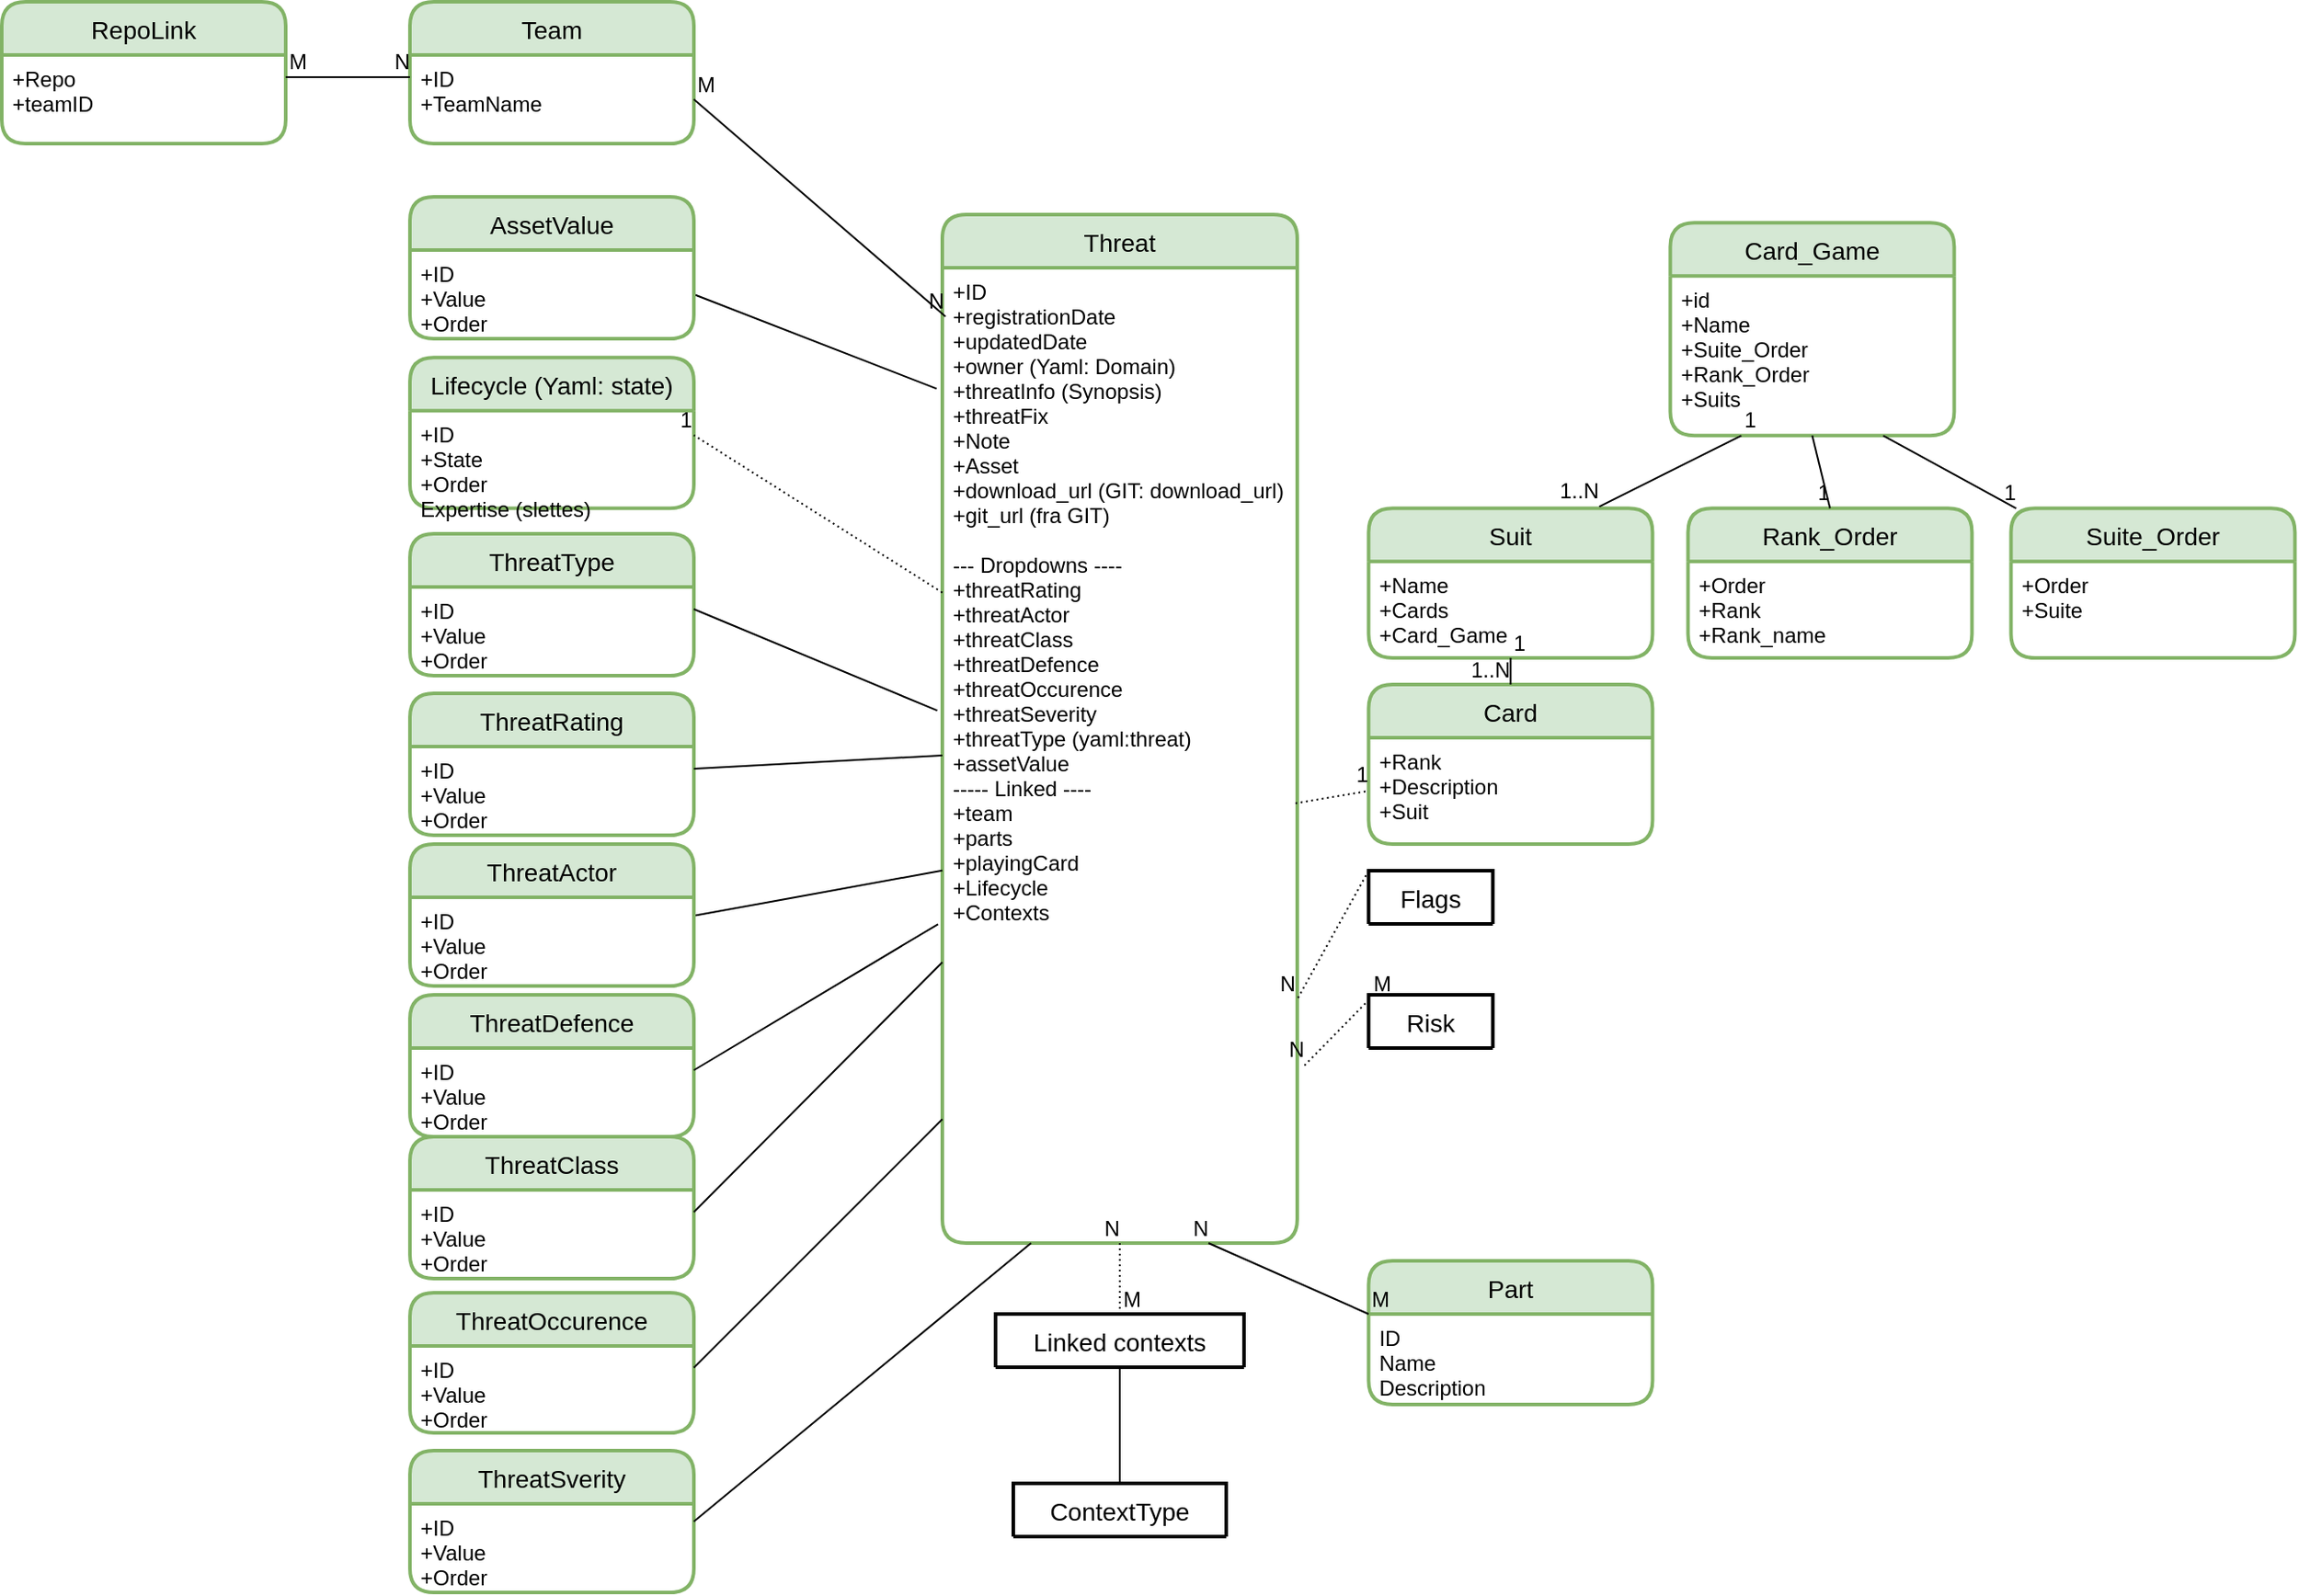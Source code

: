 <mxfile version="20.8.16" type="device"><diagram name="Page-1" id="efa7a0a1-bf9b-a30e-e6df-94a7791c09e9"><mxGraphModel dx="2954" dy="1238" grid="1" gridSize="10" guides="1" tooltips="1" connect="1" arrows="1" fold="1" page="1" pageScale="1" pageWidth="826" pageHeight="1169" background="none" math="0" shadow="0"><root><mxCell id="0"/><mxCell id="1" parent="0"/><mxCell id="UALD037GcpU8kBcaxw32-1" value="Suite_Order" style="swimlane;childLayout=stackLayout;horizontal=1;startSize=30;horizontalStack=0;rounded=1;fontSize=14;fontStyle=0;strokeWidth=2;resizeParent=0;resizeLast=1;shadow=0;dashed=0;align=center;fillColor=#d5e8d4;strokeColor=#82b366;" parent="1" vertex="1"><mxGeometry x="1492.22" y="485.66" width="160" height="84.34" as="geometry"/></mxCell><mxCell id="UALD037GcpU8kBcaxw32-2" value="+Order&#10;+Suite" style="align=left;strokeColor=none;fillColor=none;spacingLeft=4;fontSize=12;verticalAlign=top;resizable=0;rotatable=0;part=1;" parent="UALD037GcpU8kBcaxw32-1" vertex="1"><mxGeometry y="30" width="160" height="54.34" as="geometry"/></mxCell><mxCell id="UALD037GcpU8kBcaxw32-3" value="Rank_Order" style="swimlane;childLayout=stackLayout;horizontal=1;startSize=30;horizontalStack=0;rounded=1;fontSize=14;fontStyle=0;strokeWidth=2;resizeParent=0;resizeLast=1;shadow=0;dashed=0;align=center;fillColor=#d5e8d4;strokeColor=#82b366;" parent="1" vertex="1"><mxGeometry x="1310.22" y="485.66" width="160" height="84.34" as="geometry"><mxRectangle x="340" y="870" width="120" height="30" as="alternateBounds"/></mxGeometry></mxCell><mxCell id="UALD037GcpU8kBcaxw32-4" value="+Order&#10;+Rank&#10;+Rank_name" style="align=left;strokeColor=none;fillColor=none;spacingLeft=4;fontSize=12;verticalAlign=top;resizable=0;rotatable=0;part=1;" parent="UALD037GcpU8kBcaxw32-3" vertex="1"><mxGeometry y="30" width="160" height="54.34" as="geometry"/></mxCell><mxCell id="UALD037GcpU8kBcaxw32-5" value="Suit" style="swimlane;childLayout=stackLayout;horizontal=1;startSize=30;horizontalStack=0;rounded=1;fontSize=14;fontStyle=0;strokeWidth=2;resizeParent=0;resizeLast=1;shadow=0;dashed=0;align=center;fillColor=#d5e8d4;strokeColor=#82b366;" parent="1" vertex="1"><mxGeometry x="1130.22" y="485.66" width="160" height="84.34" as="geometry"/></mxCell><mxCell id="UALD037GcpU8kBcaxw32-6" value="+Name&#10;+Cards&#10;+Card_Game" style="align=left;strokeColor=none;fillColor=none;spacingLeft=4;fontSize=12;verticalAlign=top;resizable=0;rotatable=0;part=1;" parent="UALD037GcpU8kBcaxw32-5" vertex="1"><mxGeometry y="30" width="160" height="54.34" as="geometry"/></mxCell><mxCell id="UALD037GcpU8kBcaxw32-7" value="Card" style="swimlane;childLayout=stackLayout;horizontal=1;startSize=30;horizontalStack=0;rounded=1;fontSize=14;fontStyle=0;strokeWidth=2;resizeParent=0;resizeLast=1;shadow=0;dashed=0;align=center;fillColor=#d5e8d4;strokeColor=#82b366;" parent="1" vertex="1"><mxGeometry x="1130.22" y="585" width="160" height="90" as="geometry"/></mxCell><mxCell id="UALD037GcpU8kBcaxw32-8" value="+Rank&#10;+Description&#10;+Suit" style="align=left;strokeColor=none;fillColor=none;spacingLeft=4;fontSize=12;verticalAlign=top;resizable=0;rotatable=0;part=1;" parent="UALD037GcpU8kBcaxw32-7" vertex="1"><mxGeometry y="30" width="160" height="60" as="geometry"/></mxCell><mxCell id="UALD037GcpU8kBcaxw32-48" style="edgeStyle=orthogonalEdgeStyle;rounded=0;orthogonalLoop=1;jettySize=auto;html=1;exitX=0.5;exitY=1;exitDx=0;exitDy=0;" parent="UALD037GcpU8kBcaxw32-7" source="UALD037GcpU8kBcaxw32-8" target="UALD037GcpU8kBcaxw32-8" edge="1"><mxGeometry relative="1" as="geometry"/></mxCell><mxCell id="UALD037GcpU8kBcaxw32-10" value="Card_Game" style="swimlane;childLayout=stackLayout;horizontal=1;startSize=30;horizontalStack=0;rounded=1;fontSize=14;fontStyle=0;strokeWidth=2;resizeParent=0;resizeLast=1;shadow=0;dashed=0;align=center;fillColor=#d5e8d4;strokeColor=#82b366;" parent="1" vertex="1"><mxGeometry x="1300.22" y="324.66" width="160" height="120" as="geometry"><mxRectangle x="90" y="860" width="120" height="30" as="alternateBounds"/></mxGeometry></mxCell><mxCell id="UALD037GcpU8kBcaxw32-11" value="+id&#10;+Name&#10;+Suite_Order&#10;+Rank_Order&#10;+Suits" style="align=left;strokeColor=none;fillColor=none;spacingLeft=4;fontSize=12;verticalAlign=top;resizable=0;rotatable=0;part=1;" parent="UALD037GcpU8kBcaxw32-10" vertex="1"><mxGeometry y="30" width="160" height="90" as="geometry"/></mxCell><mxCell id="UALD037GcpU8kBcaxw32-31" value="Threat" style="swimlane;childLayout=stackLayout;horizontal=1;startSize=30;horizontalStack=0;rounded=1;fontSize=14;fontStyle=0;strokeWidth=2;resizeParent=0;resizeLast=1;shadow=0;dashed=0;align=center;fillColor=#d5e8d4;strokeColor=#82b366;" parent="1" vertex="1"><mxGeometry x="890" y="320" width="200" height="580" as="geometry"/></mxCell><mxCell id="UALD037GcpU8kBcaxw32-32" value="+ID&#10;+registrationDate&#10;+updatedDate&#10;+owner (Yaml: Domain)&#10;+threatInfo (Synopsis)&#10;+threatFix&#10;+Note&#10;+Asset&#10;+download_url (GIT: download_url)&#10;+git_url (fra GIT)&#10;&#10;--- Dropdowns ----&#10;+threatRating&#10;+threatActor&#10;+threatClass&#10;+threatDefence&#10;+threatOccurence&#10;+threatSeverity&#10;+threatType (yaml:threat)&#10;+assetValue&#10;----- Linked ----&#10;+team&#10;+parts&#10;+playingCard&#10;+Lifecycle&#10;+Contexts&#10;" style="align=left;strokeColor=none;fillColor=none;spacingLeft=4;fontSize=12;verticalAlign=top;resizable=0;rotatable=0;part=1;" parent="UALD037GcpU8kBcaxw32-31" vertex="1"><mxGeometry y="30" width="200" height="550" as="geometry"/></mxCell><mxCell id="UALD037GcpU8kBcaxw32-34" value="Risk" style="swimlane;childLayout=stackLayout;horizontal=1;startSize=30;horizontalStack=0;rounded=1;fontSize=14;fontStyle=0;strokeWidth=2;resizeParent=0;resizeLast=1;shadow=0;dashed=0;align=center;" parent="1" vertex="1" collapsed="1"><mxGeometry x="1130.22" y="760" width="70" height="30" as="geometry"><mxRectangle x="1130.22" y="760" width="160" height="140" as="alternateBounds"/></mxGeometry></mxCell><mxCell id="UALD037GcpU8kBcaxw32-35" value="ID&#10;+riskTreatment (Yaml:Risk)&#10;+riskDecider&#10;+riskOwner&#10;+riskControl&#10;+riskType&#10;+ThreatID" style="align=left;strokeColor=none;fillColor=none;spacingLeft=4;fontSize=12;verticalAlign=top;resizable=0;rotatable=0;part=1;" parent="UALD037GcpU8kBcaxw32-34" vertex="1"><mxGeometry y="30" width="160" height="110" as="geometry"/></mxCell><mxCell id="UALD037GcpU8kBcaxw32-38" value="Lifecycle (Yaml: state)" style="swimlane;childLayout=stackLayout;horizontal=1;startSize=30;horizontalStack=0;rounded=1;fontSize=14;fontStyle=0;strokeWidth=2;resizeParent=0;resizeLast=1;shadow=0;dashed=0;align=center;fillColor=#d5e8d4;strokeColor=#82b366;" parent="1" vertex="1"><mxGeometry x="590" y="400.66" width="160" height="85" as="geometry"/></mxCell><mxCell id="UALD037GcpU8kBcaxw32-39" value="+ID&#10;+State&#10;+Order&#10;Expertise (slettes)" style="align=left;strokeColor=none;fillColor=none;spacingLeft=4;fontSize=12;verticalAlign=top;resizable=0;rotatable=0;part=1;" parent="UALD037GcpU8kBcaxw32-38" vertex="1"><mxGeometry y="30" width="160" height="55" as="geometry"/></mxCell><mxCell id="UALD037GcpU8kBcaxw32-42" value="Flags" style="swimlane;childLayout=stackLayout;horizontal=1;startSize=30;horizontalStack=0;rounded=1;fontSize=14;fontStyle=0;strokeWidth=2;resizeParent=0;resizeLast=1;shadow=0;dashed=0;align=center;" parent="1" vertex="1" collapsed="1"><mxGeometry x="1130.22" y="690" width="70" height="30" as="geometry"><mxRectangle x="1130.22" y="690" width="160" height="60" as="alternateBounds"/></mxGeometry></mxCell><mxCell id="UALD037GcpU8kBcaxw32-43" value="Flag" style="align=left;strokeColor=none;fillColor=none;spacingLeft=4;fontSize=12;verticalAlign=top;resizable=0;rotatable=0;part=1;" parent="UALD037GcpU8kBcaxw32-42" vertex="1"><mxGeometry y="30" width="160" height="30" as="geometry"/></mxCell><mxCell id="UALD037GcpU8kBcaxw32-44" value="Linked contexts" style="swimlane;childLayout=stackLayout;horizontal=1;startSize=30;horizontalStack=0;rounded=1;fontSize=14;fontStyle=0;strokeWidth=2;resizeParent=0;resizeLast=1;shadow=0;dashed=0;align=center;" parent="1" vertex="1" collapsed="1"><mxGeometry x="920" y="940" width="140" height="30" as="geometry"><mxRectangle x="920" y="940" width="160" height="81" as="alternateBounds"/></mxGeometry></mxCell><mxCell id="UALD037GcpU8kBcaxw32-45" value="ID&#10;Type&#10;Context" style="align=left;strokeColor=none;fillColor=none;spacingLeft=4;fontSize=12;verticalAlign=top;resizable=0;rotatable=0;part=1;" parent="UALD037GcpU8kBcaxw32-44" vertex="1"><mxGeometry y="30" width="160" height="51" as="geometry"/></mxCell><mxCell id="UALD037GcpU8kBcaxw32-49" value="Team" style="swimlane;childLayout=stackLayout;horizontal=1;startSize=30;horizontalStack=0;rounded=1;fontSize=14;fontStyle=0;strokeWidth=2;resizeParent=0;resizeLast=1;shadow=0;dashed=0;align=center;fillColor=#d5e8d4;strokeColor=#82b366;" parent="1" vertex="1"><mxGeometry x="590" y="200" width="160" height="80" as="geometry"/></mxCell><mxCell id="UALD037GcpU8kBcaxw32-50" value="+ID&#10;+TeamName" style="align=left;strokeColor=none;fillColor=none;spacingLeft=4;fontSize=12;verticalAlign=top;resizable=0;rotatable=0;part=1;" parent="UALD037GcpU8kBcaxw32-49" vertex="1"><mxGeometry y="30" width="160" height="50" as="geometry"/></mxCell><mxCell id="UALD037GcpU8kBcaxw32-55" value="" style="endArrow=none;html=1;rounded=0;dashed=1;dashPattern=1 2;exitX=0;exitY=0.333;exitDx=0;exitDy=0;entryX=1;entryY=0.25;entryDx=0;entryDy=0;exitPerimeter=0;" parent="1" source="UALD037GcpU8kBcaxw32-32" target="UALD037GcpU8kBcaxw32-39" edge="1"><mxGeometry relative="1" as="geometry"><mxPoint x="1020" y="900" as="sourcePoint"/><mxPoint x="1180" y="900" as="targetPoint"/></mxGeometry></mxCell><mxCell id="UALD037GcpU8kBcaxw32-56" value="1" style="resizable=0;html=1;align=right;verticalAlign=bottom;" parent="UALD037GcpU8kBcaxw32-55" connectable="0" vertex="1"><mxGeometry x="1" relative="1" as="geometry"/></mxCell><mxCell id="UALD037GcpU8kBcaxw32-62" value="" style="endArrow=none;html=1;rounded=0;exitX=0.75;exitY=1;exitDx=0;exitDy=0;" parent="1" source="UALD037GcpU8kBcaxw32-11" target="UALD037GcpU8kBcaxw32-1" edge="1"><mxGeometry relative="1" as="geometry"><mxPoint x="1120.22" y="794.66" as="sourcePoint"/><mxPoint x="1280.22" y="794.66" as="targetPoint"/></mxGeometry></mxCell><mxCell id="UALD037GcpU8kBcaxw32-63" value="" style="resizable=0;html=1;align=left;verticalAlign=bottom;" parent="UALD037GcpU8kBcaxw32-62" connectable="0" vertex="1"><mxGeometry x="-1" relative="1" as="geometry"/></mxCell><mxCell id="UALD037GcpU8kBcaxw32-64" value="1" style="resizable=0;html=1;align=right;verticalAlign=bottom;" parent="UALD037GcpU8kBcaxw32-62" connectable="0" vertex="1"><mxGeometry x="1" relative="1" as="geometry"/></mxCell><mxCell id="UALD037GcpU8kBcaxw32-65" value="" style="endArrow=none;html=1;rounded=0;entryX=0.5;entryY=0;entryDx=0;entryDy=0;exitX=0.5;exitY=1;exitDx=0;exitDy=0;" parent="1" source="UALD037GcpU8kBcaxw32-11" target="UALD037GcpU8kBcaxw32-3" edge="1"><mxGeometry relative="1" as="geometry"><mxPoint x="1320.22" y="535.66" as="sourcePoint"/><mxPoint x="1410.22" y="428.16" as="targetPoint"/></mxGeometry></mxCell><mxCell id="UALD037GcpU8kBcaxw32-66" value="" style="resizable=0;html=1;align=left;verticalAlign=bottom;" parent="UALD037GcpU8kBcaxw32-65" connectable="0" vertex="1"><mxGeometry x="-1" relative="1" as="geometry"/></mxCell><mxCell id="UALD037GcpU8kBcaxw32-67" value="1" style="resizable=0;html=1;align=right;verticalAlign=bottom;" parent="UALD037GcpU8kBcaxw32-65" connectable="0" vertex="1"><mxGeometry x="1" relative="1" as="geometry"/></mxCell><mxCell id="UALD037GcpU8kBcaxw32-68" value="" style="endArrow=none;html=1;rounded=0;exitX=0.25;exitY=1;exitDx=0;exitDy=0;" parent="1" source="UALD037GcpU8kBcaxw32-11" edge="1"><mxGeometry relative="1" as="geometry"><mxPoint x="1320.22" y="554.65" as="sourcePoint"/><mxPoint x="1260.22" y="484.66" as="targetPoint"/></mxGeometry></mxCell><mxCell id="UALD037GcpU8kBcaxw32-69" value="1" style="resizable=0;html=1;align=left;verticalAlign=bottom;" parent="UALD037GcpU8kBcaxw32-68" connectable="0" vertex="1"><mxGeometry x="-1" relative="1" as="geometry"/></mxCell><mxCell id="UALD037GcpU8kBcaxw32-70" value="1..N" style="resizable=0;html=1;align=right;verticalAlign=bottom;" parent="UALD037GcpU8kBcaxw32-68" connectable="0" vertex="1"><mxGeometry x="1" relative="1" as="geometry"/></mxCell><mxCell id="UALD037GcpU8kBcaxw32-71" value="" style="endArrow=none;html=1;rounded=0;exitX=0.5;exitY=1;exitDx=0;exitDy=0;entryX=0.5;entryY=0;entryDx=0;entryDy=0;" parent="1" source="UALD037GcpU8kBcaxw32-6" target="UALD037GcpU8kBcaxw32-7" edge="1"><mxGeometry relative="1" as="geometry"><mxPoint x="1320.22" y="603.16" as="sourcePoint"/><mxPoint x="1410.22" y="692.04" as="targetPoint"/></mxGeometry></mxCell><mxCell id="UALD037GcpU8kBcaxw32-72" value="1" style="resizable=0;html=1;align=left;verticalAlign=bottom;" parent="UALD037GcpU8kBcaxw32-71" connectable="0" vertex="1"><mxGeometry x="-1" relative="1" as="geometry"/></mxCell><mxCell id="UALD037GcpU8kBcaxw32-73" value="1..N" style="resizable=0;html=1;align=right;verticalAlign=bottom;" parent="UALD037GcpU8kBcaxw32-71" connectable="0" vertex="1"><mxGeometry x="1" relative="1" as="geometry"/></mxCell><mxCell id="UALD037GcpU8kBcaxw32-78" value="" style="endArrow=none;html=1;rounded=0;dashed=1;dashPattern=1 2;elbow=vertical;exitX=0;exitY=0;exitDx=0;exitDy=0;entryX=1;entryY=0.75;entryDx=0;entryDy=0;" parent="1" source="UALD037GcpU8kBcaxw32-43" target="UALD037GcpU8kBcaxw32-32" edge="1"><mxGeometry relative="1" as="geometry"><mxPoint x="710" y="830" as="sourcePoint"/><mxPoint x="870" y="830" as="targetPoint"/></mxGeometry></mxCell><mxCell id="UALD037GcpU8kBcaxw32-79" value="N" style="resizable=0;html=1;align=right;verticalAlign=bottom;" parent="UALD037GcpU8kBcaxw32-78" connectable="0" vertex="1"><mxGeometry x="1" relative="1" as="geometry"/></mxCell><mxCell id="UALD037GcpU8kBcaxw32-85" value="" style="endArrow=none;html=1;rounded=0;dashed=1;dashPattern=1 2;elbow=vertical;entryX=0;entryY=0.5;entryDx=0;entryDy=0;exitX=0.995;exitY=0.549;exitDx=0;exitDy=0;exitPerimeter=0;" parent="1" source="UALD037GcpU8kBcaxw32-32" target="UALD037GcpU8kBcaxw32-8" edge="1"><mxGeometry relative="1" as="geometry"><mxPoint x="1130" y="420" as="sourcePoint"/><mxPoint x="1290" y="420" as="targetPoint"/></mxGeometry></mxCell><mxCell id="UALD037GcpU8kBcaxw32-86" value="1" style="resizable=0;html=1;align=right;verticalAlign=bottom;" parent="UALD037GcpU8kBcaxw32-85" connectable="0" vertex="1"><mxGeometry x="1" relative="1" as="geometry"/></mxCell><mxCell id="UALD037GcpU8kBcaxw32-89" value="" style="endArrow=none;html=1;rounded=0;elbow=vertical;exitX=1;exitY=0.5;exitDx=0;exitDy=0;entryX=0.009;entryY=0.05;entryDx=0;entryDy=0;entryPerimeter=0;" parent="1" source="UALD037GcpU8kBcaxw32-50" target="UALD037GcpU8kBcaxw32-32" edge="1"><mxGeometry relative="1" as="geometry"><mxPoint x="600" y="580" as="sourcePoint"/><mxPoint x="760" y="580" as="targetPoint"/></mxGeometry></mxCell><mxCell id="UALD037GcpU8kBcaxw32-90" value="M" style="resizable=0;html=1;align=left;verticalAlign=bottom;" parent="UALD037GcpU8kBcaxw32-89" connectable="0" vertex="1"><mxGeometry x="-1" relative="1" as="geometry"/></mxCell><mxCell id="UALD037GcpU8kBcaxw32-91" value="N" style="resizable=0;html=1;align=right;verticalAlign=bottom;" parent="UALD037GcpU8kBcaxw32-89" connectable="0" vertex="1"><mxGeometry x="1" relative="1" as="geometry"/></mxCell><mxCell id="UALD037GcpU8kBcaxw32-93" value="" style="endArrow=none;html=1;rounded=0;dashed=1;dashPattern=1 2;elbow=vertical;exitX=0.004;exitY=0.089;exitDx=0;exitDy=0;exitPerimeter=0;entryX=1.02;entryY=0.818;entryDx=0;entryDy=0;entryPerimeter=0;" parent="1" source="UALD037GcpU8kBcaxw32-35" target="UALD037GcpU8kBcaxw32-32" edge="1"><mxGeometry relative="1" as="geometry"><mxPoint x="460" y="600" as="sourcePoint"/><mxPoint x="620" y="600" as="targetPoint"/></mxGeometry></mxCell><mxCell id="UALD037GcpU8kBcaxw32-94" value="M" style="resizable=0;html=1;align=left;verticalAlign=bottom;" parent="UALD037GcpU8kBcaxw32-93" connectable="0" vertex="1"><mxGeometry x="-1" relative="1" as="geometry"/></mxCell><mxCell id="UALD037GcpU8kBcaxw32-95" value="N" style="resizable=0;html=1;align=right;verticalAlign=bottom;" parent="UALD037GcpU8kBcaxw32-93" connectable="0" vertex="1"><mxGeometry x="1" relative="1" as="geometry"/></mxCell><mxCell id="UALD037GcpU8kBcaxw32-97" value="Part" style="swimlane;childLayout=stackLayout;horizontal=1;startSize=30;horizontalStack=0;rounded=1;fontSize=14;fontStyle=0;strokeWidth=2;resizeParent=0;resizeLast=1;shadow=0;dashed=0;align=center;fillColor=#d5e8d4;strokeColor=#82b366;" parent="1" vertex="1"><mxGeometry x="1130.22" y="910" width="160" height="81" as="geometry"/></mxCell><mxCell id="UALD037GcpU8kBcaxw32-98" value="ID&#10;Name&#10;Description" style="align=left;strokeColor=none;fillColor=none;spacingLeft=4;fontSize=12;verticalAlign=top;resizable=0;rotatable=0;part=1;" parent="UALD037GcpU8kBcaxw32-97" vertex="1"><mxGeometry y="30" width="160" height="51" as="geometry"/></mxCell><mxCell id="UALD037GcpU8kBcaxw32-101" value="" style="endArrow=none;html=1;rounded=0;elbow=vertical;entryX=0.75;entryY=1;entryDx=0;entryDy=0;exitX=0;exitY=0;exitDx=0;exitDy=0;" parent="1" source="UALD037GcpU8kBcaxw32-98" target="UALD037GcpU8kBcaxw32-32" edge="1"><mxGeometry relative="1" as="geometry"><mxPoint x="1150" y="1382.5" as="sourcePoint"/><mxPoint x="1221.44" y="960.0" as="targetPoint"/></mxGeometry></mxCell><mxCell id="UALD037GcpU8kBcaxw32-102" value="M" style="resizable=0;html=1;align=left;verticalAlign=bottom;" parent="UALD037GcpU8kBcaxw32-101" connectable="0" vertex="1"><mxGeometry x="-1" relative="1" as="geometry"/></mxCell><mxCell id="UALD037GcpU8kBcaxw32-103" value="N" style="resizable=0;html=1;align=right;verticalAlign=bottom;" parent="UALD037GcpU8kBcaxw32-101" connectable="0" vertex="1"><mxGeometry x="1" relative="1" as="geometry"/></mxCell><mxCell id="UALD037GcpU8kBcaxw32-106" value="ContextType" style="swimlane;childLayout=stackLayout;horizontal=1;startSize=30;horizontalStack=0;rounded=1;fontSize=14;fontStyle=0;strokeWidth=2;resizeParent=0;resizeLast=1;shadow=0;dashed=0;align=center;" parent="1" vertex="1" collapsed="1"><mxGeometry x="930" y="1035.5" width="120" height="30" as="geometry"><mxRectangle x="930" y="1035.5" width="160" height="150" as="alternateBounds"/></mxGeometry></mxCell><mxCell id="UALD037GcpU8kBcaxw32-107" value="ID&#10;Type:&#10;  historic&#10;  infer&#10;  basis&#10;  check&#10;  validity" style="align=left;strokeColor=none;fillColor=none;spacingLeft=4;fontSize=12;verticalAlign=top;resizable=0;rotatable=0;part=1;" parent="UALD037GcpU8kBcaxw32-106" vertex="1"><mxGeometry y="30" width="160" height="120" as="geometry"/></mxCell><mxCell id="UALD037GcpU8kBcaxw32-108" value="" style="endArrow=none;html=1;rounded=0;elbow=vertical;entryX=0.5;entryY=1;entryDx=0;entryDy=0;exitX=0.5;exitY=0;exitDx=0;exitDy=0;" parent="1" source="UALD037GcpU8kBcaxw32-106" target="UALD037GcpU8kBcaxw32-45" edge="1"><mxGeometry relative="1" as="geometry"><mxPoint x="370" y="825.5" as="sourcePoint"/><mxPoint x="530" y="825.5" as="targetPoint"/></mxGeometry></mxCell><mxCell id="UALD037GcpU8kBcaxw32-109" value="" style="endArrow=none;html=1;rounded=0;dashed=1;dashPattern=1 2;elbow=vertical;entryX=0.5;entryY=1;entryDx=0;entryDy=0;exitX=0.5;exitY=0;exitDx=0;exitDy=0;" parent="1" source="UALD037GcpU8kBcaxw32-44" target="UALD037GcpU8kBcaxw32-32" edge="1"><mxGeometry relative="1" as="geometry"><mxPoint x="800" y="990" as="sourcePoint"/><mxPoint x="960" y="990" as="targetPoint"/></mxGeometry></mxCell><mxCell id="UALD037GcpU8kBcaxw32-110" value="M" style="resizable=0;html=1;align=left;verticalAlign=bottom;" parent="UALD037GcpU8kBcaxw32-109" connectable="0" vertex="1"><mxGeometry x="-1" relative="1" as="geometry"/></mxCell><mxCell id="UALD037GcpU8kBcaxw32-111" value="N" style="resizable=0;html=1;align=right;verticalAlign=bottom;" parent="UALD037GcpU8kBcaxw32-109" connectable="0" vertex="1"><mxGeometry x="1" relative="1" as="geometry"/></mxCell><mxCell id="UALD037GcpU8kBcaxw32-115" value="" style="endArrow=none;html=1;rounded=0;elbow=vertical;entryX=-0.016;entryY=0.124;entryDx=0;entryDy=0;exitX=1;exitY=0.5;exitDx=0;exitDy=0;entryPerimeter=0;" parent="1" source="K-MpLEoR9aAIS7FQj02K-4" target="UALD037GcpU8kBcaxw32-32" edge="1"><mxGeometry relative="1" as="geometry"><mxPoint x="759.95" y="376" as="sourcePoint"/><mxPoint x="529.95" y="550" as="targetPoint"/></mxGeometry></mxCell><mxCell id="UALD037GcpU8kBcaxw32-116" value="ThreatType" style="swimlane;childLayout=stackLayout;horizontal=1;startSize=30;horizontalStack=0;rounded=1;fontSize=14;fontStyle=0;strokeWidth=2;resizeParent=0;resizeLast=1;shadow=0;dashed=0;align=center;fillColor=#d5e8d4;strokeColor=#82b366;" parent="1" vertex="1"><mxGeometry x="590" y="500" width="160" height="80" as="geometry"/></mxCell><mxCell id="UALD037GcpU8kBcaxw32-117" value="+ID&#10;+Value&#10;+Order" style="align=left;strokeColor=none;fillColor=none;spacingLeft=4;fontSize=12;verticalAlign=top;resizable=0;rotatable=0;part=1;" parent="UALD037GcpU8kBcaxw32-116" vertex="1"><mxGeometry y="30" width="160" height="50" as="geometry"/></mxCell><mxCell id="UALD037GcpU8kBcaxw32-118" value="" style="endArrow=none;html=1;rounded=0;elbow=vertical;exitX=-0.014;exitY=0.454;exitDx=0;exitDy=0;entryX=1;entryY=0.25;entryDx=0;entryDy=0;exitPerimeter=0;" parent="1" source="UALD037GcpU8kBcaxw32-32" target="UALD037GcpU8kBcaxw32-117" edge="1"><mxGeometry relative="1" as="geometry"><mxPoint x="1130" y="930" as="sourcePoint"/><mxPoint x="1290" y="930" as="targetPoint"/></mxGeometry></mxCell><mxCell id="UALD037GcpU8kBcaxw32-119" value="ThreatRating" style="swimlane;childLayout=stackLayout;horizontal=1;startSize=30;horizontalStack=0;rounded=1;fontSize=14;fontStyle=0;strokeWidth=2;resizeParent=0;resizeLast=1;shadow=0;dashed=0;align=center;fillColor=#d5e8d4;strokeColor=#82b366;" parent="1" vertex="1"><mxGeometry x="590" y="590" width="160" height="80" as="geometry"/></mxCell><mxCell id="UALD037GcpU8kBcaxw32-120" value="+ID&#10;+Value&#10;+Order" style="align=left;strokeColor=none;fillColor=none;spacingLeft=4;fontSize=12;verticalAlign=top;resizable=0;rotatable=0;part=1;" parent="UALD037GcpU8kBcaxw32-119" vertex="1"><mxGeometry y="30" width="160" height="50" as="geometry"/></mxCell><mxCell id="UALD037GcpU8kBcaxw32-123" value="ThreatClass" style="swimlane;childLayout=stackLayout;horizontal=1;startSize=30;horizontalStack=0;rounded=1;fontSize=14;fontStyle=0;strokeWidth=2;resizeParent=0;resizeLast=1;shadow=0;dashed=0;align=center;fillColor=#d5e8d4;strokeColor=#82b366;" parent="1" vertex="1"><mxGeometry x="590" y="840" width="160" height="80" as="geometry"/></mxCell><mxCell id="UALD037GcpU8kBcaxw32-124" value="+ID&#10;+Value&#10;+Order" style="align=left;strokeColor=none;fillColor=none;spacingLeft=4;fontSize=12;verticalAlign=top;resizable=0;rotatable=0;part=1;" parent="UALD037GcpU8kBcaxw32-123" vertex="1"><mxGeometry y="30" width="160" height="50" as="geometry"/></mxCell><mxCell id="UALD037GcpU8kBcaxw32-125" value="ThreatDefence" style="swimlane;childLayout=stackLayout;horizontal=1;startSize=30;horizontalStack=0;rounded=1;fontSize=14;fontStyle=0;strokeWidth=2;resizeParent=0;resizeLast=1;shadow=0;dashed=0;align=center;fillColor=#d5e8d4;strokeColor=#82b366;" parent="1" vertex="1"><mxGeometry x="590" y="760" width="160" height="80" as="geometry"/></mxCell><mxCell id="UALD037GcpU8kBcaxw32-126" value="+ID&#10;+Value&#10;+Order" style="align=left;strokeColor=none;fillColor=none;spacingLeft=4;fontSize=12;verticalAlign=top;resizable=0;rotatable=0;part=1;" parent="UALD037GcpU8kBcaxw32-125" vertex="1"><mxGeometry y="30" width="160" height="50" as="geometry"/></mxCell><mxCell id="UALD037GcpU8kBcaxw32-127" value="ThreatOccurence" style="swimlane;childLayout=stackLayout;horizontal=1;startSize=30;horizontalStack=0;rounded=1;fontSize=14;fontStyle=0;strokeWidth=2;resizeParent=0;resizeLast=1;shadow=0;dashed=0;align=center;fillColor=#d5e8d4;strokeColor=#82b366;" parent="1" vertex="1"><mxGeometry x="590" y="928" width="160" height="79" as="geometry"/></mxCell><mxCell id="UALD037GcpU8kBcaxw32-128" value="+ID&#10;+Value&#10;+Order" style="align=left;strokeColor=none;fillColor=none;spacingLeft=4;fontSize=12;verticalAlign=top;resizable=0;rotatable=0;part=1;" parent="UALD037GcpU8kBcaxw32-127" vertex="1"><mxGeometry y="30" width="160" height="49" as="geometry"/></mxCell><mxCell id="UALD037GcpU8kBcaxw32-129" value="ThreatSverity" style="swimlane;childLayout=stackLayout;horizontal=1;startSize=30;horizontalStack=0;rounded=1;fontSize=14;fontStyle=0;strokeWidth=2;resizeParent=0;resizeLast=1;shadow=0;dashed=0;align=center;fillColor=#d5e8d4;strokeColor=#82b366;" parent="1" vertex="1"><mxGeometry x="590" y="1017" width="160" height="80" as="geometry"/></mxCell><mxCell id="UALD037GcpU8kBcaxw32-130" value="+ID&#10;+Value&#10;+Order" style="align=left;strokeColor=none;fillColor=none;spacingLeft=4;fontSize=12;verticalAlign=top;resizable=0;rotatable=0;part=1;" parent="UALD037GcpU8kBcaxw32-129" vertex="1"><mxGeometry y="30" width="160" height="50" as="geometry"/></mxCell><mxCell id="UALD037GcpU8kBcaxw32-131" value="" style="endArrow=none;html=1;rounded=0;elbow=vertical;entryX=0;entryY=0.5;entryDx=0;entryDy=0;exitX=1;exitY=0.25;exitDx=0;exitDy=0;" parent="1" source="UALD037GcpU8kBcaxw32-120" target="UALD037GcpU8kBcaxw32-32" edge="1"><mxGeometry relative="1" as="geometry"><mxPoint x="710" y="740" as="sourcePoint"/><mxPoint x="870" y="740" as="targetPoint"/></mxGeometry></mxCell><mxCell id="UALD037GcpU8kBcaxw32-133" value="" style="endArrow=none;html=1;rounded=0;elbow=vertical;entryX=0;entryY=0.712;entryDx=0;entryDy=0;entryPerimeter=0;exitX=1;exitY=0.25;exitDx=0;exitDy=0;" parent="1" source="UALD037GcpU8kBcaxw32-124" target="UALD037GcpU8kBcaxw32-32" edge="1"><mxGeometry relative="1" as="geometry"><mxPoint x="780" y="810" as="sourcePoint"/><mxPoint x="940" y="810" as="targetPoint"/></mxGeometry></mxCell><mxCell id="UALD037GcpU8kBcaxw32-134" value="" style="endArrow=none;html=1;rounded=0;elbow=vertical;exitX=1;exitY=0.25;exitDx=0;exitDy=0;entryX=-0.012;entryY=0.673;entryDx=0;entryDy=0;entryPerimeter=0;" parent="1" source="UALD037GcpU8kBcaxw32-126" target="UALD037GcpU8kBcaxw32-32" edge="1"><mxGeometry relative="1" as="geometry"><mxPoint x="670" y="860" as="sourcePoint"/><mxPoint x="830" y="860" as="targetPoint"/></mxGeometry></mxCell><mxCell id="UALD037GcpU8kBcaxw32-135" value="" style="endArrow=none;html=1;rounded=0;elbow=vertical;exitX=1;exitY=0.25;exitDx=0;exitDy=0;entryX=0;entryY=0.873;entryDx=0;entryDy=0;entryPerimeter=0;" parent="1" source="UALD037GcpU8kBcaxw32-128" target="UALD037GcpU8kBcaxw32-32" edge="1"><mxGeometry relative="1" as="geometry"><mxPoint x="790" y="920" as="sourcePoint"/><mxPoint x="950" y="920" as="targetPoint"/></mxGeometry></mxCell><mxCell id="UALD037GcpU8kBcaxw32-136" value="" style="endArrow=none;html=1;rounded=0;elbow=vertical;exitX=1;exitY=0.5;exitDx=0;exitDy=0;entryX=0.25;entryY=1;entryDx=0;entryDy=0;" parent="1" source="UALD037GcpU8kBcaxw32-129" target="UALD037GcpU8kBcaxw32-32" edge="1"><mxGeometry relative="1" as="geometry"><mxPoint x="800" y="960" as="sourcePoint"/><mxPoint x="900" y="910" as="targetPoint"/></mxGeometry></mxCell><mxCell id="UALD037GcpU8kBcaxw32-137" value="" style="endArrow=none;html=1;rounded=0;elbow=vertical;entryX=0;entryY=0.618;entryDx=0;entryDy=0;entryPerimeter=0;" parent="1" source="K-MpLEoR9aAIS7FQj02K-2" target="UALD037GcpU8kBcaxw32-32" edge="1"><mxGeometry relative="1" as="geometry"><mxPoint x="759.47" y="703.305" as="sourcePoint"/><mxPoint x="820" y="740" as="targetPoint"/></mxGeometry></mxCell><mxCell id="K-MpLEoR9aAIS7FQj02K-1" value="ThreatActor" style="swimlane;childLayout=stackLayout;horizontal=1;startSize=30;horizontalStack=0;rounded=1;fontSize=14;fontStyle=0;strokeWidth=2;resizeParent=0;resizeLast=1;shadow=0;dashed=0;align=center;fillColor=#d5e8d4;strokeColor=#82b366;" parent="1" vertex="1"><mxGeometry x="590" y="675" width="160" height="80" as="geometry"/></mxCell><mxCell id="K-MpLEoR9aAIS7FQj02K-2" value="+ID&#10;+Value&#10;+Order" style="align=left;strokeColor=none;fillColor=none;spacingLeft=4;fontSize=12;verticalAlign=top;resizable=0;rotatable=0;part=1;" parent="K-MpLEoR9aAIS7FQj02K-1" vertex="1"><mxGeometry y="30" width="160" height="50" as="geometry"/></mxCell><mxCell id="K-MpLEoR9aAIS7FQj02K-3" value="AssetValue" style="swimlane;childLayout=stackLayout;horizontal=1;startSize=30;horizontalStack=0;rounded=1;fontSize=14;fontStyle=0;strokeWidth=2;resizeParent=0;resizeLast=1;shadow=0;dashed=0;align=center;fillColor=#d5e8d4;strokeColor=#82b366;" parent="1" vertex="1"><mxGeometry x="590" y="310" width="160" height="80" as="geometry"/></mxCell><mxCell id="K-MpLEoR9aAIS7FQj02K-4" value="+ID&#10;+Value&#10;+Order" style="align=left;strokeColor=none;fillColor=none;spacingLeft=4;fontSize=12;verticalAlign=top;resizable=0;rotatable=0;part=1;" parent="K-MpLEoR9aAIS7FQj02K-3" vertex="1"><mxGeometry y="30" width="160" height="50" as="geometry"/></mxCell><mxCell id="K-MpLEoR9aAIS7FQj02K-5" value="RepoLink" style="swimlane;childLayout=stackLayout;horizontal=1;startSize=30;horizontalStack=0;rounded=1;fontSize=14;fontStyle=0;strokeWidth=2;resizeParent=0;resizeLast=1;shadow=0;dashed=0;align=center;fillColor=#d5e8d4;strokeColor=#82b366;" parent="1" vertex="1"><mxGeometry x="360" y="200" width="160" height="80" as="geometry"/></mxCell><mxCell id="K-MpLEoR9aAIS7FQj02K-6" value="+Repo&#10;+teamID" style="align=left;strokeColor=none;fillColor=none;spacingLeft=4;fontSize=12;verticalAlign=top;resizable=0;rotatable=0;part=1;" parent="K-MpLEoR9aAIS7FQj02K-5" vertex="1"><mxGeometry y="30" width="160" height="50" as="geometry"/></mxCell><mxCell id="K-MpLEoR9aAIS7FQj02K-7" value="" style="endArrow=none;html=1;rounded=0;entryX=0;entryY=0.25;entryDx=0;entryDy=0;exitX=1;exitY=0.25;exitDx=0;exitDy=0;" parent="1" source="K-MpLEoR9aAIS7FQj02K-6" target="UALD037GcpU8kBcaxw32-50" edge="1"><mxGeometry relative="1" as="geometry"><mxPoint x="320" y="540" as="sourcePoint"/><mxPoint x="480" y="540" as="targetPoint"/></mxGeometry></mxCell><mxCell id="K-MpLEoR9aAIS7FQj02K-8" value="M" style="resizable=0;html=1;align=left;verticalAlign=bottom;" parent="K-MpLEoR9aAIS7FQj02K-7" connectable="0" vertex="1"><mxGeometry x="-1" relative="1" as="geometry"/></mxCell><mxCell id="K-MpLEoR9aAIS7FQj02K-9" value="N" style="resizable=0;html=1;align=right;verticalAlign=bottom;" parent="K-MpLEoR9aAIS7FQj02K-7" connectable="0" vertex="1"><mxGeometry x="1" relative="1" as="geometry"/></mxCell></root></mxGraphModel></diagram></mxfile>